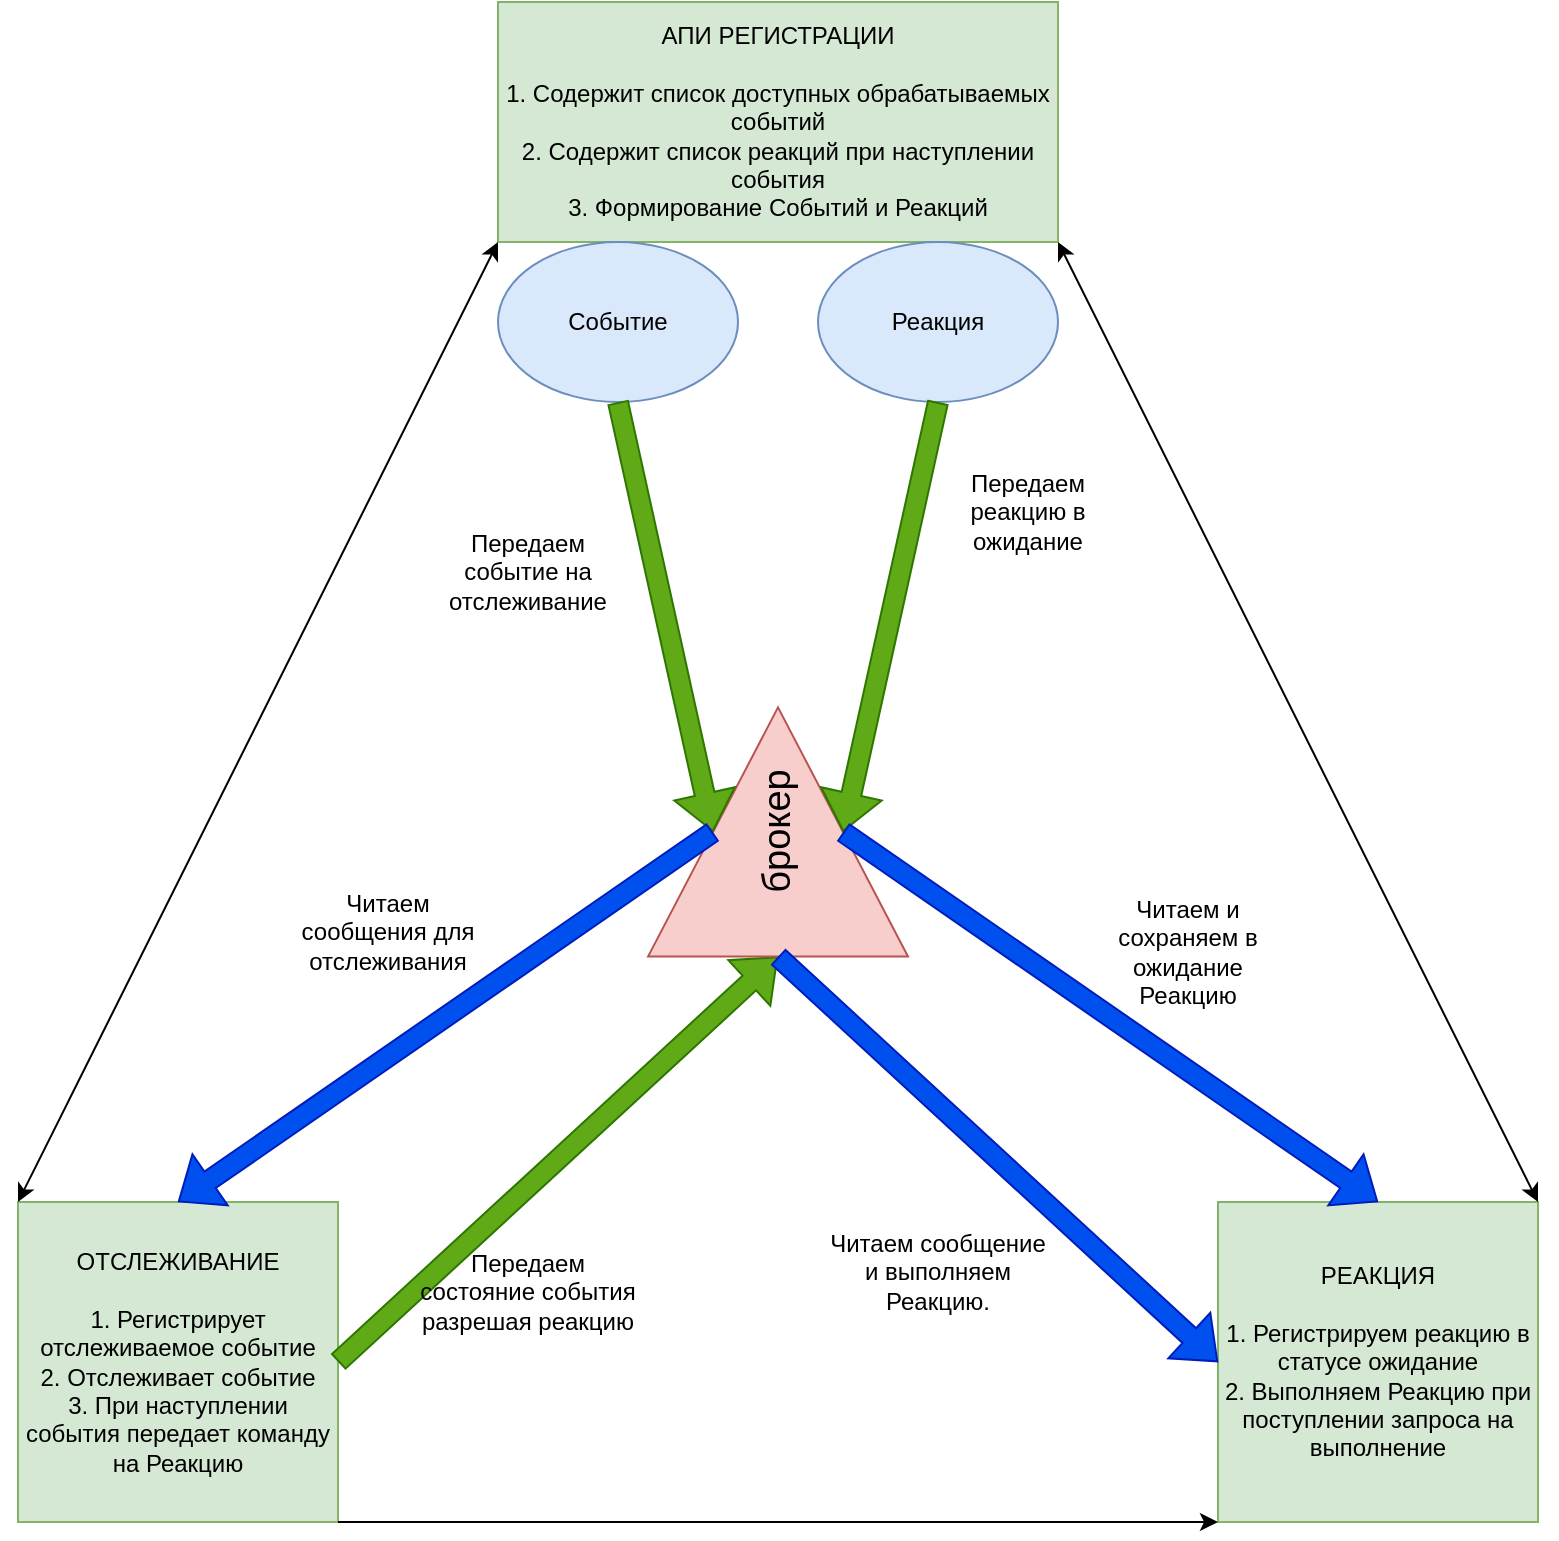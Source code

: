 <mxfile version="16.5.6" type="device"><diagram id="Ajz_NdzMeA2fBde56Quy" name="Page-1"><mxGraphModel dx="1963" dy="1053" grid="1" gridSize="10" guides="1" tooltips="1" connect="1" arrows="1" fold="1" page="1" pageScale="1" pageWidth="850" pageHeight="1100" math="0" shadow="0"><root><mxCell id="0"/><mxCell id="1" parent="0"/><mxCell id="5z1LI2eh-l5vAGbPfDL9-1" value="АПИ РЕГИСТРАЦИИ&lt;br&gt;&lt;br&gt;1. Содержит список доступных обрабатываемых событий&lt;br&gt;2. Содержит список реакций при наступлении события&lt;br&gt;3. Формирование Событий и Реакций" style="rounded=0;whiteSpace=wrap;html=1;fillColor=#d5e8d4;strokeColor=#82b366;" parent="1" vertex="1"><mxGeometry x="280" y="40" width="280" height="120" as="geometry"/></mxCell><mxCell id="5z1LI2eh-l5vAGbPfDL9-4" value="ОТСЛЕЖИВАНИЕ&lt;br&gt;&lt;br&gt;1. Регистрирует отслеживаемое событие&lt;br&gt;2. Отслеживает событие&lt;br&gt;3. При наступлении события передает команду на Реакцию" style="rounded=0;whiteSpace=wrap;html=1;fillColor=#d5e8d4;strokeColor=#82b366;" parent="1" vertex="1"><mxGeometry x="40" y="640" width="160" height="160" as="geometry"/></mxCell><mxCell id="5z1LI2eh-l5vAGbPfDL9-5" value="Событие" style="ellipse;whiteSpace=wrap;html=1;fillColor=#dae8fc;strokeColor=#6c8ebf;" parent="1" vertex="1"><mxGeometry x="280" y="160" width="120" height="80" as="geometry"/></mxCell><mxCell id="5z1LI2eh-l5vAGbPfDL9-6" value="Реакция" style="ellipse;whiteSpace=wrap;html=1;fillColor=#dae8fc;strokeColor=#6c8ebf;" parent="1" vertex="1"><mxGeometry x="440" y="160" width="120" height="80" as="geometry"/></mxCell><mxCell id="5z1LI2eh-l5vAGbPfDL9-7" value="РЕАКЦИЯ&lt;br&gt;&lt;br&gt;1. Регистрируем реакцию в статусе ожидание&lt;br&gt;2. Выполняем Реакцию при поступлении запроса на выполнение" style="whiteSpace=wrap;html=1;aspect=fixed;fillColor=#d5e8d4;strokeColor=#82b366;" parent="1" vertex="1"><mxGeometry x="640" y="640" width="160" height="160" as="geometry"/></mxCell><mxCell id="5z1LI2eh-l5vAGbPfDL9-23" value="" style="shape=flexArrow;endArrow=classic;html=1;rounded=0;fillColor=#60a917;strokeColor=#2D7600;exitX=1;exitY=0.5;exitDx=0;exitDy=0;entryX=0;entryY=0.5;entryDx=0;entryDy=0;" parent="1" source="5z1LI2eh-l5vAGbPfDL9-4" target="Q0uTmhkglHEkS_a0Hzys-9" edge="1"><mxGeometry width="50" height="50" relative="1" as="geometry"><mxPoint x="200" y="650" as="sourcePoint"/><mxPoint x="371.716" y="468.284" as="targetPoint"/><Array as="points"/></mxGeometry></mxCell><mxCell id="5z1LI2eh-l5vAGbPfDL9-26" value="Передаем состояние события разрешая реакцию" style="text;html=1;strokeColor=none;fillColor=none;align=center;verticalAlign=middle;whiteSpace=wrap;rounded=0;" parent="1" vertex="1"><mxGeometry x="240" y="630" width="110" height="110" as="geometry"/></mxCell><mxCell id="5z1LI2eh-l5vAGbPfDL9-27" value="Читаем сообщение и выполняем Реакцию." style="text;html=1;strokeColor=none;fillColor=none;align=center;verticalAlign=middle;whiteSpace=wrap;rounded=0;" parent="1" vertex="1"><mxGeometry x="445" y="630" width="110" height="90" as="geometry"/></mxCell><mxCell id="5z1LI2eh-l5vAGbPfDL9-30" value="Передаем событие на отслеживание" style="text;html=1;strokeColor=none;fillColor=none;align=center;verticalAlign=middle;whiteSpace=wrap;rounded=0;" parent="1" vertex="1"><mxGeometry x="250" y="280" width="90" height="90" as="geometry"/></mxCell><mxCell id="5z1LI2eh-l5vAGbPfDL9-31" value="Передаем реакцию в ожидание" style="text;html=1;strokeColor=none;fillColor=none;align=center;verticalAlign=middle;whiteSpace=wrap;rounded=0;" parent="1" vertex="1"><mxGeometry x="500" y="250" width="90" height="90" as="geometry"/></mxCell><mxCell id="5z1LI2eh-l5vAGbPfDL9-34" value="Читаем сообщения для отслеживания" style="text;html=1;strokeColor=none;fillColor=none;align=center;verticalAlign=middle;whiteSpace=wrap;rounded=0;" parent="1" vertex="1"><mxGeometry x="180" y="460" width="90" height="90" as="geometry"/></mxCell><mxCell id="5z1LI2eh-l5vAGbPfDL9-35" value="Читаем и сохраняем в ожидание Реакцию" style="text;html=1;strokeColor=none;fillColor=none;align=center;verticalAlign=middle;whiteSpace=wrap;rounded=0;" parent="1" vertex="1"><mxGeometry x="580" y="470" width="90" height="90" as="geometry"/></mxCell><mxCell id="Q0uTmhkglHEkS_a0Hzys-5" value="" style="endArrow=classic;html=1;rounded=0;exitX=1;exitY=1;exitDx=0;exitDy=0;entryX=0;entryY=1;entryDx=0;entryDy=0;" edge="1" parent="1" source="5z1LI2eh-l5vAGbPfDL9-4" target="5z1LI2eh-l5vAGbPfDL9-7"><mxGeometry width="50" height="50" relative="1" as="geometry"><mxPoint x="400" y="600" as="sourcePoint"/><mxPoint x="450" y="550" as="targetPoint"/></mxGeometry></mxCell><mxCell id="Q0uTmhkglHEkS_a0Hzys-6" value="" style="endArrow=classic;startArrow=classic;html=1;rounded=0;entryX=1;entryY=1;entryDx=0;entryDy=0;exitX=1;exitY=0;exitDx=0;exitDy=0;" edge="1" parent="1" source="5z1LI2eh-l5vAGbPfDL9-7" target="5z1LI2eh-l5vAGbPfDL9-1"><mxGeometry width="50" height="50" relative="1" as="geometry"><mxPoint x="400" y="600" as="sourcePoint"/><mxPoint x="450" y="550" as="targetPoint"/></mxGeometry></mxCell><mxCell id="Q0uTmhkglHEkS_a0Hzys-7" value="" style="endArrow=classic;startArrow=classic;html=1;rounded=0;exitX=0;exitY=0;exitDx=0;exitDy=0;entryX=0;entryY=1;entryDx=0;entryDy=0;" edge="1" parent="1" source="5z1LI2eh-l5vAGbPfDL9-4" target="5z1LI2eh-l5vAGbPfDL9-1"><mxGeometry width="50" height="50" relative="1" as="geometry"><mxPoint x="400" y="600" as="sourcePoint"/><mxPoint x="450" y="550" as="targetPoint"/></mxGeometry></mxCell><mxCell id="Q0uTmhkglHEkS_a0Hzys-9" value="&lt;font style=&quot;font-size: 19px&quot;&gt;брокер&lt;/font&gt;" style="triangle;whiteSpace=wrap;html=1;rotation=-90;fillColor=#f8cecc;strokeColor=#b85450;" vertex="1" parent="1"><mxGeometry x="357.7" y="390" width="124.6" height="130" as="geometry"/></mxCell><mxCell id="Q0uTmhkglHEkS_a0Hzys-15" value="" style="shape=flexArrow;endArrow=classic;html=1;rounded=0;fontSize=12;exitX=0.5;exitY=1;exitDx=0;exitDy=0;entryX=0.5;entryY=0;entryDx=0;entryDy=0;fillColor=#60a917;strokeColor=#2D7600;" edge="1" parent="1" source="5z1LI2eh-l5vAGbPfDL9-5" target="Q0uTmhkglHEkS_a0Hzys-9"><mxGeometry width="50" height="50" relative="1" as="geometry"><mxPoint x="400" y="570" as="sourcePoint"/><mxPoint x="450" y="520" as="targetPoint"/></mxGeometry></mxCell><mxCell id="Q0uTmhkglHEkS_a0Hzys-16" value="" style="shape=flexArrow;endArrow=classic;html=1;rounded=0;fontSize=12;entryX=0.5;entryY=0;entryDx=0;entryDy=0;exitX=0.5;exitY=0;exitDx=0;exitDy=0;fillColor=#0050ef;strokeColor=#001DBC;" edge="1" parent="1" source="Q0uTmhkglHEkS_a0Hzys-9" target="5z1LI2eh-l5vAGbPfDL9-4"><mxGeometry width="50" height="50" relative="1" as="geometry"><mxPoint x="400" y="570" as="sourcePoint"/><mxPoint x="450" y="520" as="targetPoint"/></mxGeometry></mxCell><mxCell id="Q0uTmhkglHEkS_a0Hzys-17" value="" style="shape=flexArrow;endArrow=classic;html=1;rounded=0;fontSize=12;entryX=0;entryY=0.5;entryDx=0;entryDy=0;exitX=0;exitY=0.5;exitDx=0;exitDy=0;fillColor=#0050ef;strokeColor=#001DBC;" edge="1" parent="1" source="Q0uTmhkglHEkS_a0Hzys-9" target="5z1LI2eh-l5vAGbPfDL9-7"><mxGeometry width="50" height="50" relative="1" as="geometry"><mxPoint x="400" y="570" as="sourcePoint"/><mxPoint x="450" y="520" as="targetPoint"/></mxGeometry></mxCell><mxCell id="Q0uTmhkglHEkS_a0Hzys-18" value="" style="shape=flexArrow;endArrow=classic;html=1;rounded=0;fontSize=12;exitX=0.5;exitY=1;exitDx=0;exitDy=0;entryX=0.5;entryY=1;entryDx=0;entryDy=0;fillColor=#60a917;strokeColor=#2D7600;" edge="1" parent="1" source="5z1LI2eh-l5vAGbPfDL9-6" target="Q0uTmhkglHEkS_a0Hzys-9"><mxGeometry width="50" height="50" relative="1" as="geometry"><mxPoint x="400" y="570" as="sourcePoint"/><mxPoint x="450" y="520" as="targetPoint"/></mxGeometry></mxCell><mxCell id="Q0uTmhkglHEkS_a0Hzys-19" value="" style="shape=flexArrow;endArrow=classic;html=1;rounded=0;fontSize=12;exitX=0.5;exitY=1;exitDx=0;exitDy=0;entryX=0.5;entryY=0;entryDx=0;entryDy=0;fillColor=#0050ef;strokeColor=#001DBC;" edge="1" parent="1" source="Q0uTmhkglHEkS_a0Hzys-9" target="5z1LI2eh-l5vAGbPfDL9-7"><mxGeometry width="50" height="50" relative="1" as="geometry"><mxPoint x="400" y="570" as="sourcePoint"/><mxPoint x="450" y="520" as="targetPoint"/></mxGeometry></mxCell></root></mxGraphModel></diagram></mxfile>